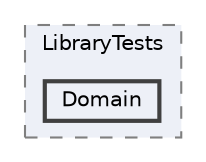 digraph "C:/Users/Estudiante UCU/Desktop/ProyectoPokemonIII/test/LibraryTests/Domain"
{
 // INTERACTIVE_SVG=YES
 // LATEX_PDF_SIZE
  bgcolor="transparent";
  edge [fontname=Helvetica,fontsize=10,labelfontname=Helvetica,labelfontsize=10];
  node [fontname=Helvetica,fontsize=10,shape=box,height=0.2,width=0.4];
  compound=true
  subgraph clusterdir_6c8e1213d96547949c4ad1dee757a549 {
    graph [ bgcolor="#edf0f7", pencolor="grey50", label="LibraryTests", fontname=Helvetica,fontsize=10 style="filled,dashed", URL="dir_6c8e1213d96547949c4ad1dee757a549.html",tooltip=""]
  dir_6f09199cd2fdafe26a0e5b97f3177651 [label="Domain", fillcolor="#edf0f7", color="grey25", style="filled,bold", URL="dir_6f09199cd2fdafe26a0e5b97f3177651.html",tooltip=""];
  }
}
